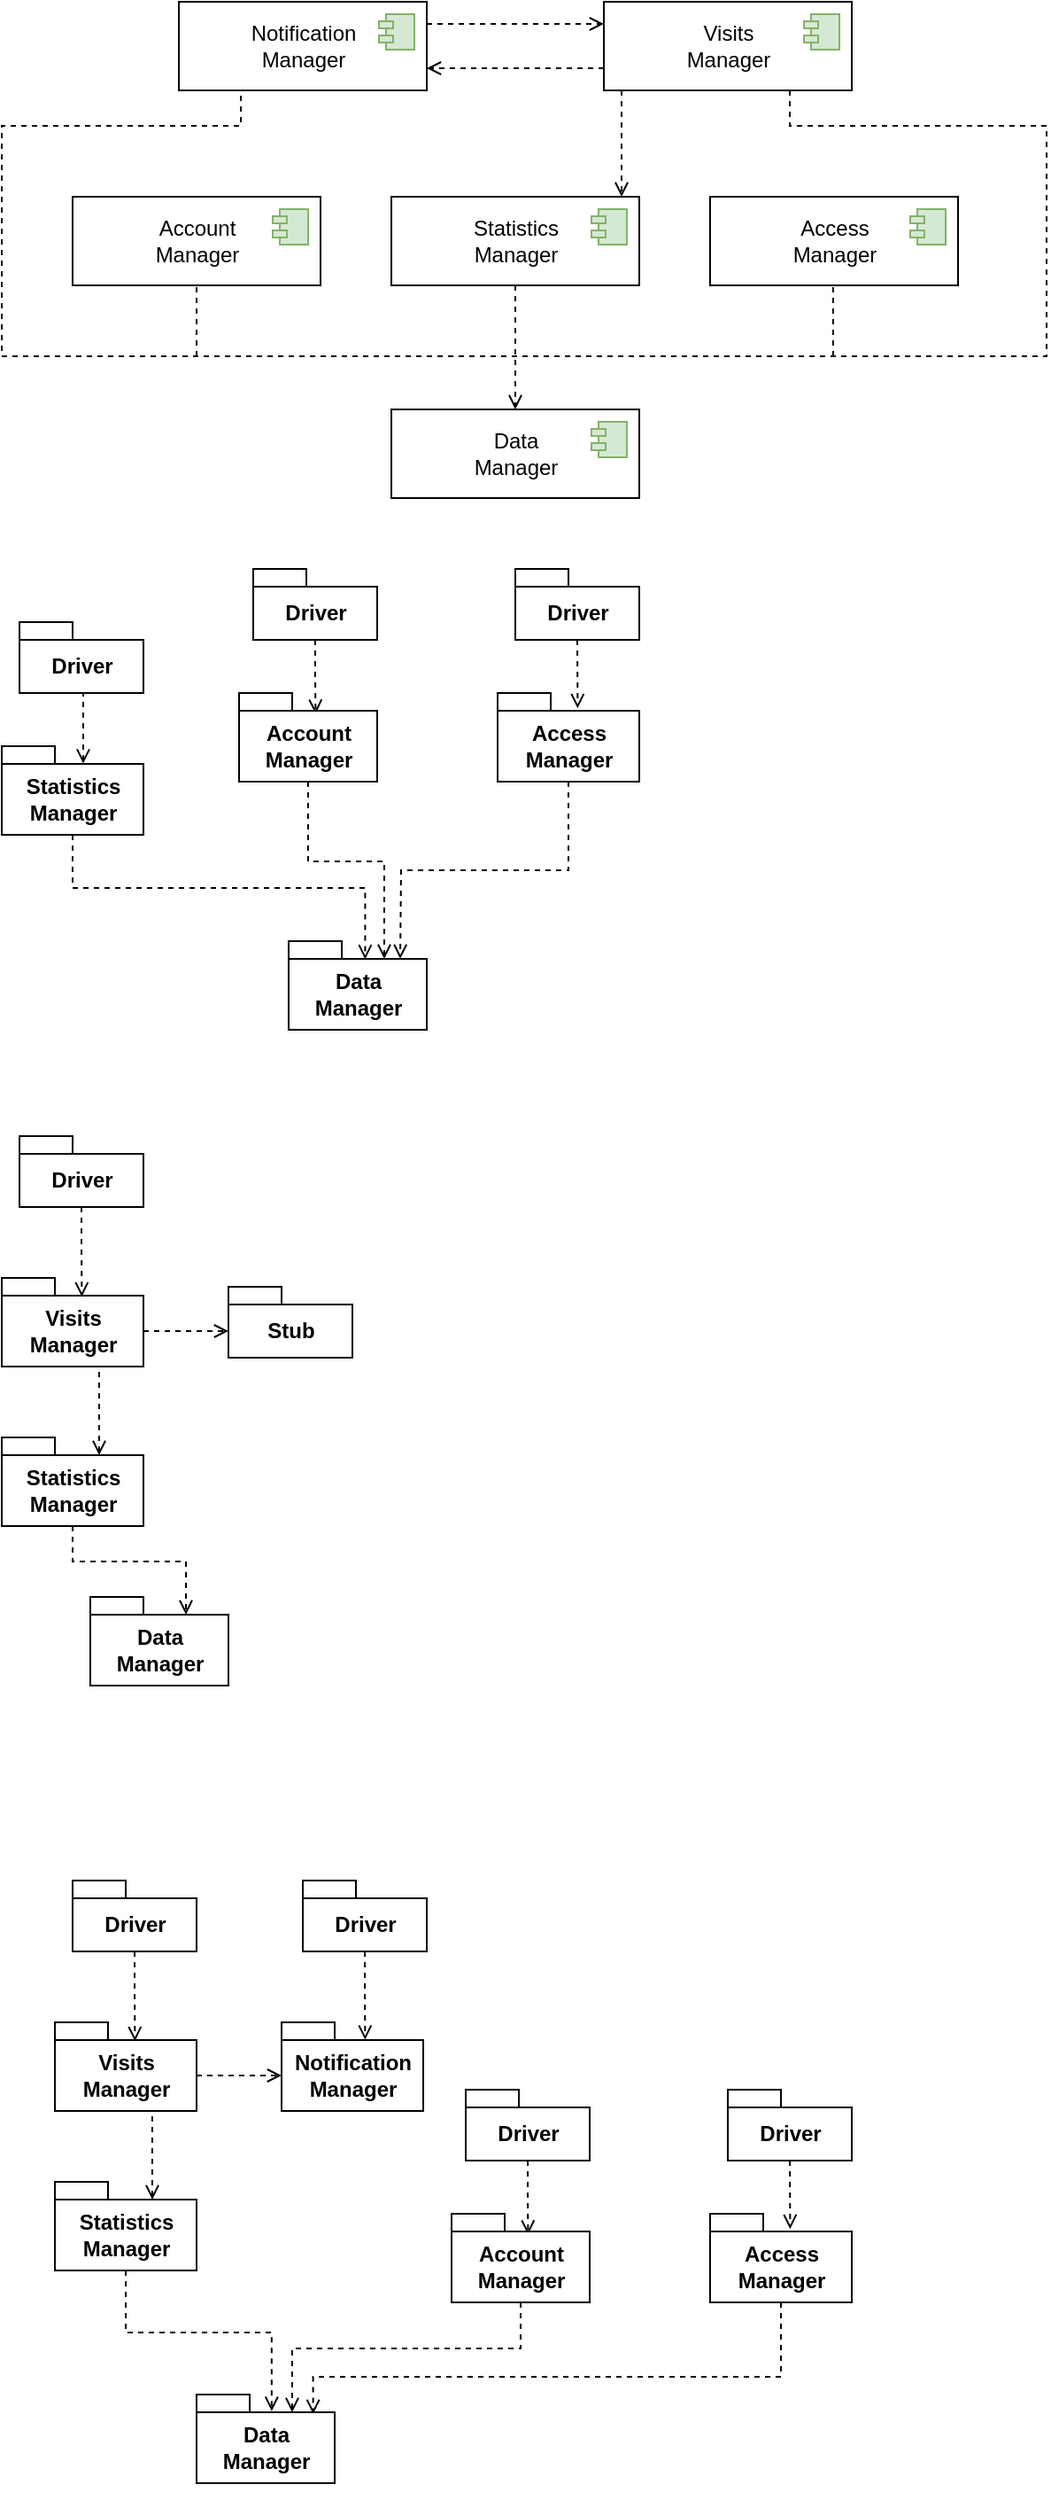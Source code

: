 <mxfile version="13.9.9" type="device"><diagram id="7vhUQ1Nye9KettJWnJM5" name="Pagina-1"><mxGraphModel dx="609" dy="846" grid="1" gridSize="10" guides="1" tooltips="1" connect="1" arrows="1" fold="1" page="1" pageScale="1" pageWidth="583" pageHeight="827" math="0" shadow="0"><root><mxCell id="0"/><mxCell id="1" parent="0"/><mxCell id="QJ47pe87AzxdRXbfIUVE-1" value="Notification&lt;br&gt;Manager" style="html=1;dropTarget=0;" vertex="1" parent="1"><mxGeometry x="180" y="260" width="140" height="50" as="geometry"/></mxCell><mxCell id="QJ47pe87AzxdRXbfIUVE-2" value="" style="shape=module;jettyWidth=8;jettyHeight=4;fillColor=#d5e8d4;strokeColor=#82b366;" vertex="1" parent="QJ47pe87AzxdRXbfIUVE-1"><mxGeometry x="1" width="20" height="20" relative="1" as="geometry"><mxPoint x="-27" y="7" as="offset"/></mxGeometry></mxCell><mxCell id="QJ47pe87AzxdRXbfIUVE-5" value="Data&lt;br&gt;Manager" style="html=1;dropTarget=0;" vertex="1" parent="1"><mxGeometry x="300" y="490" width="140" height="50" as="geometry"/></mxCell><mxCell id="QJ47pe87AzxdRXbfIUVE-6" value="" style="shape=module;jettyWidth=8;jettyHeight=4;fillColor=#d5e8d4;strokeColor=#82b366;" vertex="1" parent="QJ47pe87AzxdRXbfIUVE-5"><mxGeometry x="1" width="20" height="20" relative="1" as="geometry"><mxPoint x="-27" y="7" as="offset"/></mxGeometry></mxCell><mxCell id="QJ47pe87AzxdRXbfIUVE-7" value="Statistics&lt;br&gt;Manager" style="html=1;dropTarget=0;" vertex="1" parent="1"><mxGeometry x="300" y="370" width="140" height="50" as="geometry"/></mxCell><mxCell id="QJ47pe87AzxdRXbfIUVE-8" value="" style="shape=module;jettyWidth=8;jettyHeight=4;fillColor=#d5e8d4;strokeColor=#82b366;" vertex="1" parent="QJ47pe87AzxdRXbfIUVE-7"><mxGeometry x="1" width="20" height="20" relative="1" as="geometry"><mxPoint x="-27" y="7" as="offset"/></mxGeometry></mxCell><mxCell id="QJ47pe87AzxdRXbfIUVE-9" value="Access&lt;br&gt;Manager" style="html=1;dropTarget=0;" vertex="1" parent="1"><mxGeometry x="480" y="370" width="140" height="50" as="geometry"/></mxCell><mxCell id="QJ47pe87AzxdRXbfIUVE-10" value="" style="shape=module;jettyWidth=8;jettyHeight=4;fillColor=#d5e8d4;strokeColor=#82b366;" vertex="1" parent="QJ47pe87AzxdRXbfIUVE-9"><mxGeometry x="1" width="20" height="20" relative="1" as="geometry"><mxPoint x="-27" y="7" as="offset"/></mxGeometry></mxCell><mxCell id="QJ47pe87AzxdRXbfIUVE-11" value="Account&lt;br&gt;Manager" style="html=1;dropTarget=0;" vertex="1" parent="1"><mxGeometry x="120" y="370" width="140" height="50" as="geometry"/></mxCell><mxCell id="QJ47pe87AzxdRXbfIUVE-12" value="" style="shape=module;jettyWidth=8;jettyHeight=4;fillColor=#d5e8d4;strokeColor=#82b366;" vertex="1" parent="QJ47pe87AzxdRXbfIUVE-11"><mxGeometry x="1" width="20" height="20" relative="1" as="geometry"><mxPoint x="-27" y="7" as="offset"/></mxGeometry></mxCell><mxCell id="QJ47pe87AzxdRXbfIUVE-13" value="Visits&lt;br&gt;Manager" style="html=1;dropTarget=0;" vertex="1" parent="1"><mxGeometry x="420" y="260" width="140" height="50" as="geometry"/></mxCell><mxCell id="QJ47pe87AzxdRXbfIUVE-14" value="" style="shape=module;jettyWidth=8;jettyHeight=4;fillColor=#d5e8d4;strokeColor=#82b366;" vertex="1" parent="QJ47pe87AzxdRXbfIUVE-13"><mxGeometry x="1" width="20" height="20" relative="1" as="geometry"><mxPoint x="-27" y="7" as="offset"/></mxGeometry></mxCell><mxCell id="QJ47pe87AzxdRXbfIUVE-16" value="" style="endArrow=open;html=1;endFill=0;dashed=1;entryX=0.5;entryY=0;entryDx=0;entryDy=0;exitX=0.5;exitY=1;exitDx=0;exitDy=0;" edge="1" parent="1" source="QJ47pe87AzxdRXbfIUVE-7" target="QJ47pe87AzxdRXbfIUVE-5"><mxGeometry width="50" height="50" relative="1" as="geometry"><mxPoint x="330" y="430" as="sourcePoint"/><mxPoint x="380" y="380" as="targetPoint"/></mxGeometry></mxCell><mxCell id="QJ47pe87AzxdRXbfIUVE-17" value="" style="endArrow=open;html=1;endFill=0;dashed=1;entryX=0.5;entryY=0;entryDx=0;entryDy=0;exitX=0.5;exitY=1;exitDx=0;exitDy=0;" edge="1" parent="1"><mxGeometry width="50" height="50" relative="1" as="geometry"><mxPoint x="430" y="310" as="sourcePoint"/><mxPoint x="430" y="370" as="targetPoint"/></mxGeometry></mxCell><mxCell id="QJ47pe87AzxdRXbfIUVE-19" value="" style="endArrow=none;dashed=1;html=1;entryX=0.25;entryY=1;entryDx=0;entryDy=0;exitX=0.75;exitY=1;exitDx=0;exitDy=0;rounded=0;" edge="1" parent="1" source="QJ47pe87AzxdRXbfIUVE-13" target="QJ47pe87AzxdRXbfIUVE-1"><mxGeometry width="50" height="50" relative="1" as="geometry"><mxPoint x="270" y="430" as="sourcePoint"/><mxPoint x="320" y="380" as="targetPoint"/><Array as="points"><mxPoint x="525" y="330"/><mxPoint x="670" y="330"/><mxPoint x="670" y="460"/><mxPoint x="370" y="460"/><mxPoint x="80" y="460"/><mxPoint x="80" y="330"/><mxPoint x="215" y="330"/></Array></mxGeometry></mxCell><mxCell id="QJ47pe87AzxdRXbfIUVE-21" value="" style="endArrow=open;html=1;endFill=0;dashed=1;entryX=1;entryY=0.75;entryDx=0;entryDy=0;exitX=0;exitY=0.75;exitDx=0;exitDy=0;" edge="1" parent="1" source="QJ47pe87AzxdRXbfIUVE-13" target="QJ47pe87AzxdRXbfIUVE-1"><mxGeometry width="50" height="50" relative="1" as="geometry"><mxPoint x="380" y="350" as="sourcePoint"/><mxPoint x="380" y="410" as="targetPoint"/></mxGeometry></mxCell><mxCell id="QJ47pe87AzxdRXbfIUVE-22" value="" style="endArrow=open;html=1;endFill=0;dashed=1;entryX=0;entryY=0.25;entryDx=0;entryDy=0;exitX=1;exitY=0.25;exitDx=0;exitDy=0;" edge="1" parent="1" source="QJ47pe87AzxdRXbfIUVE-1" target="QJ47pe87AzxdRXbfIUVE-13"><mxGeometry width="50" height="50" relative="1" as="geometry"><mxPoint x="370" y="220" as="sourcePoint"/><mxPoint x="370" y="280" as="targetPoint"/></mxGeometry></mxCell><mxCell id="QJ47pe87AzxdRXbfIUVE-24" value="" style="endArrow=none;dashed=1;html=1;entryX=0.5;entryY=1;entryDx=0;entryDy=0;" edge="1" parent="1" target="QJ47pe87AzxdRXbfIUVE-11"><mxGeometry width="50" height="50" relative="1" as="geometry"><mxPoint x="190" y="460" as="sourcePoint"/><mxPoint x="320" y="380" as="targetPoint"/></mxGeometry></mxCell><mxCell id="QJ47pe87AzxdRXbfIUVE-25" value="" style="endArrow=none;dashed=1;html=1;entryX=0.5;entryY=1;entryDx=0;entryDy=0;" edge="1" parent="1"><mxGeometry width="50" height="50" relative="1" as="geometry"><mxPoint x="549.5" y="460" as="sourcePoint"/><mxPoint x="549.5" y="420" as="targetPoint"/></mxGeometry></mxCell><mxCell id="QJ47pe87AzxdRXbfIUVE-36" style="edgeStyle=orthogonalEdgeStyle;rounded=0;orthogonalLoop=1;jettySize=auto;html=1;exitX=0.5;exitY=1;exitDx=0;exitDy=0;exitPerimeter=0;entryX=0.575;entryY=0.196;entryDx=0;entryDy=0;entryPerimeter=0;dashed=1;endArrow=open;endFill=0;" edge="1" parent="1" source="QJ47pe87AzxdRXbfIUVE-26" target="QJ47pe87AzxdRXbfIUVE-33"><mxGeometry relative="1" as="geometry"/></mxCell><mxCell id="QJ47pe87AzxdRXbfIUVE-26" value="Driver" style="shape=folder;fontStyle=1;spacingTop=10;tabWidth=30;tabHeight=10;tabPosition=left;html=1;" vertex="1" parent="1"><mxGeometry x="90" y="610" width="70" height="40" as="geometry"/></mxCell><mxCell id="QJ47pe87AzxdRXbfIUVE-37" style="edgeStyle=orthogonalEdgeStyle;rounded=0;orthogonalLoop=1;jettySize=auto;html=1;exitX=0.5;exitY=1;exitDx=0;exitDy=0;exitPerimeter=0;entryX=0.554;entryY=0.236;entryDx=0;entryDy=0;entryPerimeter=0;dashed=1;endArrow=open;endFill=0;" edge="1" parent="1" source="QJ47pe87AzxdRXbfIUVE-27" target="QJ47pe87AzxdRXbfIUVE-30"><mxGeometry relative="1" as="geometry"/></mxCell><mxCell id="QJ47pe87AzxdRXbfIUVE-27" value="Driver" style="shape=folder;fontStyle=1;spacingTop=10;tabWidth=30;tabHeight=10;tabPosition=left;html=1;" vertex="1" parent="1"><mxGeometry x="222" y="580" width="70" height="40" as="geometry"/></mxCell><mxCell id="QJ47pe87AzxdRXbfIUVE-38" style="edgeStyle=orthogonalEdgeStyle;rounded=0;orthogonalLoop=1;jettySize=auto;html=1;exitX=0.5;exitY=1;exitDx=0;exitDy=0;exitPerimeter=0;entryX=0.565;entryY=0.172;entryDx=0;entryDy=0;entryPerimeter=0;dashed=1;endArrow=open;endFill=0;" edge="1" parent="1" source="QJ47pe87AzxdRXbfIUVE-28" target="QJ47pe87AzxdRXbfIUVE-31"><mxGeometry relative="1" as="geometry"/></mxCell><mxCell id="QJ47pe87AzxdRXbfIUVE-28" value="Driver" style="shape=folder;fontStyle=1;spacingTop=10;tabWidth=30;tabHeight=10;tabPosition=left;html=1;" vertex="1" parent="1"><mxGeometry x="370" y="580" width="70" height="40" as="geometry"/></mxCell><mxCell id="QJ47pe87AzxdRXbfIUVE-41" style="edgeStyle=orthogonalEdgeStyle;rounded=0;orthogonalLoop=1;jettySize=auto;html=1;exitX=0.5;exitY=1;exitDx=0;exitDy=0;exitPerimeter=0;entryX=0;entryY=0;entryDx=54;entryDy=10;entryPerimeter=0;dashed=1;endArrow=open;endFill=0;" edge="1" parent="1" source="QJ47pe87AzxdRXbfIUVE-30" target="QJ47pe87AzxdRXbfIUVE-43"><mxGeometry relative="1" as="geometry"><mxPoint x="272.12" y="801" as="targetPoint"/></mxGeometry></mxCell><mxCell id="QJ47pe87AzxdRXbfIUVE-30" value="Account&lt;br&gt;Manager" style="shape=folder;fontStyle=1;spacingTop=10;tabWidth=30;tabHeight=10;tabPosition=left;html=1;" vertex="1" parent="1"><mxGeometry x="214" y="650" width="78" height="50" as="geometry"/></mxCell><mxCell id="QJ47pe87AzxdRXbfIUVE-42" style="edgeStyle=orthogonalEdgeStyle;rounded=0;orthogonalLoop=1;jettySize=auto;html=1;exitX=0.5;exitY=1;exitDx=0;exitDy=0;exitPerimeter=0;entryX=0;entryY=0;entryDx=75;entryDy=10;entryPerimeter=0;dashed=1;endArrow=open;endFill=0;" edge="1" parent="1" source="QJ47pe87AzxdRXbfIUVE-31"><mxGeometry relative="1" as="geometry"><mxPoint x="305" y="800" as="targetPoint"/></mxGeometry></mxCell><mxCell id="QJ47pe87AzxdRXbfIUVE-31" value="Access&lt;br&gt;Manager" style="shape=folder;fontStyle=1;spacingTop=10;tabWidth=30;tabHeight=10;tabPosition=left;html=1;" vertex="1" parent="1"><mxGeometry x="360" y="650" width="80" height="50" as="geometry"/></mxCell><mxCell id="QJ47pe87AzxdRXbfIUVE-40" style="edgeStyle=orthogonalEdgeStyle;rounded=0;orthogonalLoop=1;jettySize=auto;html=1;exitX=0.5;exitY=1;exitDx=0;exitDy=0;exitPerimeter=0;dashed=1;endArrow=open;endFill=0;entryX=0.554;entryY=0.204;entryDx=0;entryDy=0;entryPerimeter=0;" edge="1" parent="1" source="QJ47pe87AzxdRXbfIUVE-33" target="QJ47pe87AzxdRXbfIUVE-43"><mxGeometry relative="1" as="geometry"><mxPoint x="261.32" y="800.2" as="targetPoint"/></mxGeometry></mxCell><mxCell id="QJ47pe87AzxdRXbfIUVE-33" value="Statistics&lt;br&gt;Manager" style="shape=folder;fontStyle=1;spacingTop=10;tabWidth=30;tabHeight=10;tabPosition=left;html=1;" vertex="1" parent="1"><mxGeometry x="80" y="680" width="80" height="50" as="geometry"/></mxCell><mxCell id="QJ47pe87AzxdRXbfIUVE-43" value="Data&lt;br&gt;Manager" style="shape=folder;fontStyle=1;spacingTop=10;tabWidth=30;tabHeight=10;tabPosition=left;html=1;" vertex="1" parent="1"><mxGeometry x="242" y="790" width="78" height="50" as="geometry"/></mxCell><mxCell id="QJ47pe87AzxdRXbfIUVE-46" style="edgeStyle=orthogonalEdgeStyle;rounded=0;orthogonalLoop=1;jettySize=auto;html=1;exitX=0.5;exitY=1;exitDx=0;exitDy=0;exitPerimeter=0;entryX=0.565;entryY=0.212;entryDx=0;entryDy=0;entryPerimeter=0;dashed=1;endArrow=open;endFill=0;" edge="1" parent="1" source="QJ47pe87AzxdRXbfIUVE-44" target="QJ47pe87AzxdRXbfIUVE-45"><mxGeometry relative="1" as="geometry"/></mxCell><mxCell id="QJ47pe87AzxdRXbfIUVE-44" value="Driver" style="shape=folder;fontStyle=1;spacingTop=10;tabWidth=30;tabHeight=10;tabPosition=left;html=1;" vertex="1" parent="1"><mxGeometry x="90" y="900" width="70" height="40" as="geometry"/></mxCell><mxCell id="QJ47pe87AzxdRXbfIUVE-48" style="edgeStyle=orthogonalEdgeStyle;rounded=0;orthogonalLoop=1;jettySize=auto;html=1;exitX=0.5;exitY=1;exitDx=0;exitDy=0;exitPerimeter=0;entryX=0;entryY=0;entryDx=55;entryDy=10;entryPerimeter=0;dashed=1;endArrow=open;endFill=0;" edge="1" parent="1" source="QJ47pe87AzxdRXbfIUVE-45" target="QJ47pe87AzxdRXbfIUVE-47"><mxGeometry relative="1" as="geometry"><Array as="points"><mxPoint x="135" y="1030"/></Array></mxGeometry></mxCell><mxCell id="QJ47pe87AzxdRXbfIUVE-54" style="edgeStyle=orthogonalEdgeStyle;rounded=0;orthogonalLoop=1;jettySize=auto;html=1;exitX=0;exitY=0;exitDx=80;exitDy=30;exitPerimeter=0;entryX=0;entryY=0;entryDx=0;entryDy=25;entryPerimeter=0;dashed=1;endArrow=open;endFill=0;" edge="1" parent="1" source="QJ47pe87AzxdRXbfIUVE-45" target="QJ47pe87AzxdRXbfIUVE-53"><mxGeometry relative="1" as="geometry"/></mxCell><mxCell id="QJ47pe87AzxdRXbfIUVE-45" value="Visits&lt;br&gt;Manager" style="shape=folder;fontStyle=1;spacingTop=10;tabWidth=30;tabHeight=10;tabPosition=left;html=1;" vertex="1" parent="1"><mxGeometry x="80" y="980" width="80" height="50" as="geometry"/></mxCell><mxCell id="QJ47pe87AzxdRXbfIUVE-51" style="edgeStyle=orthogonalEdgeStyle;rounded=0;orthogonalLoop=1;jettySize=auto;html=1;exitX=0.5;exitY=1;exitDx=0;exitDy=0;exitPerimeter=0;entryX=0;entryY=0;entryDx=54;entryDy=10;entryPerimeter=0;dashed=1;endArrow=open;endFill=0;" edge="1" parent="1" source="QJ47pe87AzxdRXbfIUVE-47" target="QJ47pe87AzxdRXbfIUVE-50"><mxGeometry relative="1" as="geometry"/></mxCell><mxCell id="QJ47pe87AzxdRXbfIUVE-47" value="Statistics&lt;br&gt;Manager" style="shape=folder;fontStyle=1;spacingTop=10;tabWidth=30;tabHeight=10;tabPosition=left;html=1;" vertex="1" parent="1"><mxGeometry x="80" y="1070" width="80" height="50" as="geometry"/></mxCell><mxCell id="QJ47pe87AzxdRXbfIUVE-49" style="edgeStyle=orthogonalEdgeStyle;rounded=0;orthogonalLoop=1;jettySize=auto;html=1;exitX=0.5;exitY=1;exitDx=0;exitDy=0;exitPerimeter=0;dashed=1;endArrow=open;endFill=0;" edge="1" parent="1" source="QJ47pe87AzxdRXbfIUVE-43" target="QJ47pe87AzxdRXbfIUVE-43"><mxGeometry relative="1" as="geometry"/></mxCell><mxCell id="QJ47pe87AzxdRXbfIUVE-50" value="Data&lt;br&gt;Manager" style="shape=folder;fontStyle=1;spacingTop=10;tabWidth=30;tabHeight=10;tabPosition=left;html=1;" vertex="1" parent="1"><mxGeometry x="130" y="1160" width="78" height="50" as="geometry"/></mxCell><mxCell id="QJ47pe87AzxdRXbfIUVE-53" value="Stub" style="shape=folder;fontStyle=1;spacingTop=10;tabWidth=30;tabHeight=10;tabPosition=left;html=1;" vertex="1" parent="1"><mxGeometry x="208" y="985" width="70" height="40" as="geometry"/></mxCell><mxCell id="QJ47pe87AzxdRXbfIUVE-55" style="edgeStyle=orthogonalEdgeStyle;rounded=0;orthogonalLoop=1;jettySize=auto;html=1;exitX=0.5;exitY=1;exitDx=0;exitDy=0;exitPerimeter=0;entryX=0.565;entryY=0.212;entryDx=0;entryDy=0;entryPerimeter=0;dashed=1;endArrow=open;endFill=0;" edge="1" source="QJ47pe87AzxdRXbfIUVE-56" target="QJ47pe87AzxdRXbfIUVE-59" parent="1"><mxGeometry relative="1" as="geometry"/></mxCell><mxCell id="QJ47pe87AzxdRXbfIUVE-56" value="Driver" style="shape=folder;fontStyle=1;spacingTop=10;tabWidth=30;tabHeight=10;tabPosition=left;html=1;" vertex="1" parent="1"><mxGeometry x="120" y="1320" width="70" height="40" as="geometry"/></mxCell><mxCell id="QJ47pe87AzxdRXbfIUVE-57" style="edgeStyle=orthogonalEdgeStyle;rounded=0;orthogonalLoop=1;jettySize=auto;html=1;exitX=0.5;exitY=1;exitDx=0;exitDy=0;exitPerimeter=0;entryX=0;entryY=0;entryDx=55;entryDy=10;entryPerimeter=0;dashed=1;endArrow=open;endFill=0;" edge="1" source="QJ47pe87AzxdRXbfIUVE-59" target="QJ47pe87AzxdRXbfIUVE-61" parent="1"><mxGeometry relative="1" as="geometry"><Array as="points"><mxPoint x="165" y="1450"/></Array></mxGeometry></mxCell><mxCell id="QJ47pe87AzxdRXbfIUVE-58" style="edgeStyle=orthogonalEdgeStyle;rounded=0;orthogonalLoop=1;jettySize=auto;html=1;exitX=0;exitY=0;exitDx=80;exitDy=30;exitPerimeter=0;entryX=0;entryY=0;entryDx=0;entryDy=25;entryPerimeter=0;dashed=1;endArrow=open;endFill=0;" edge="1" source="QJ47pe87AzxdRXbfIUVE-59" parent="1"><mxGeometry relative="1" as="geometry"><mxPoint x="238" y="1430" as="targetPoint"/></mxGeometry></mxCell><mxCell id="QJ47pe87AzxdRXbfIUVE-59" value="Visits&lt;br&gt;Manager" style="shape=folder;fontStyle=1;spacingTop=10;tabWidth=30;tabHeight=10;tabPosition=left;html=1;" vertex="1" parent="1"><mxGeometry x="110" y="1400" width="80" height="50" as="geometry"/></mxCell><mxCell id="QJ47pe87AzxdRXbfIUVE-60" style="edgeStyle=orthogonalEdgeStyle;rounded=0;orthogonalLoop=1;jettySize=auto;html=1;exitX=0.5;exitY=1;exitDx=0;exitDy=0;exitPerimeter=0;entryX=0.544;entryY=0.188;entryDx=0;entryDy=0;entryPerimeter=0;dashed=1;endArrow=open;endFill=0;" edge="1" source="QJ47pe87AzxdRXbfIUVE-61" target="QJ47pe87AzxdRXbfIUVE-79" parent="1"><mxGeometry relative="1" as="geometry"><mxPoint x="214" y="1590" as="targetPoint"/></mxGeometry></mxCell><mxCell id="QJ47pe87AzxdRXbfIUVE-61" value="Statistics&lt;br&gt;Manager" style="shape=folder;fontStyle=1;spacingTop=10;tabWidth=30;tabHeight=10;tabPosition=left;html=1;" vertex="1" parent="1"><mxGeometry x="110" y="1490" width="80" height="50" as="geometry"/></mxCell><mxCell id="QJ47pe87AzxdRXbfIUVE-64" value="Notification&lt;br&gt;Manager" style="shape=folder;fontStyle=1;spacingTop=10;tabWidth=30;tabHeight=10;tabPosition=left;html=1;" vertex="1" parent="1"><mxGeometry x="238" y="1400" width="80" height="50" as="geometry"/></mxCell><mxCell id="QJ47pe87AzxdRXbfIUVE-66" style="edgeStyle=orthogonalEdgeStyle;rounded=0;orthogonalLoop=1;jettySize=auto;html=1;exitX=0.5;exitY=1;exitDx=0;exitDy=0;exitPerimeter=0;entryX=0.59;entryY=0.196;entryDx=0;entryDy=0;entryPerimeter=0;dashed=1;endArrow=open;endFill=0;" edge="1" parent="1" source="QJ47pe87AzxdRXbfIUVE-65" target="QJ47pe87AzxdRXbfIUVE-64"><mxGeometry relative="1" as="geometry"/></mxCell><mxCell id="QJ47pe87AzxdRXbfIUVE-65" value="Driver" style="shape=folder;fontStyle=1;spacingTop=10;tabWidth=30;tabHeight=10;tabPosition=left;html=1;" vertex="1" parent="1"><mxGeometry x="250" y="1320" width="70" height="40" as="geometry"/></mxCell><mxCell id="QJ47pe87AzxdRXbfIUVE-69" style="edgeStyle=orthogonalEdgeStyle;rounded=0;orthogonalLoop=1;jettySize=auto;html=1;exitX=0.5;exitY=1;exitDx=0;exitDy=0;exitPerimeter=0;entryX=0.554;entryY=0.236;entryDx=0;entryDy=0;entryPerimeter=0;dashed=1;endArrow=open;endFill=0;" edge="1" source="QJ47pe87AzxdRXbfIUVE-70" target="QJ47pe87AzxdRXbfIUVE-74" parent="1"><mxGeometry relative="1" as="geometry"/></mxCell><mxCell id="QJ47pe87AzxdRXbfIUVE-70" value="Driver" style="shape=folder;fontStyle=1;spacingTop=10;tabWidth=30;tabHeight=10;tabPosition=left;html=1;" vertex="1" parent="1"><mxGeometry x="342" y="1438" width="70" height="40" as="geometry"/></mxCell><mxCell id="QJ47pe87AzxdRXbfIUVE-71" style="edgeStyle=orthogonalEdgeStyle;rounded=0;orthogonalLoop=1;jettySize=auto;html=1;exitX=0.5;exitY=1;exitDx=0;exitDy=0;exitPerimeter=0;entryX=0.565;entryY=0.172;entryDx=0;entryDy=0;entryPerimeter=0;dashed=1;endArrow=open;endFill=0;" edge="1" source="QJ47pe87AzxdRXbfIUVE-72" target="QJ47pe87AzxdRXbfIUVE-76" parent="1"><mxGeometry relative="1" as="geometry"/></mxCell><mxCell id="QJ47pe87AzxdRXbfIUVE-72" value="Driver" style="shape=folder;fontStyle=1;spacingTop=10;tabWidth=30;tabHeight=10;tabPosition=left;html=1;" vertex="1" parent="1"><mxGeometry x="490" y="1438" width="70" height="40" as="geometry"/></mxCell><mxCell id="QJ47pe87AzxdRXbfIUVE-73" style="edgeStyle=orthogonalEdgeStyle;rounded=0;orthogonalLoop=1;jettySize=auto;html=1;exitX=0.5;exitY=1;exitDx=0;exitDy=0;exitPerimeter=0;entryX=0;entryY=0;entryDx=54;entryDy=10;entryPerimeter=0;dashed=1;endArrow=open;endFill=0;" edge="1" source="QJ47pe87AzxdRXbfIUVE-74" target="QJ47pe87AzxdRXbfIUVE-79" parent="1"><mxGeometry relative="1" as="geometry"><mxPoint x="392.12" y="1659" as="targetPoint"/></mxGeometry></mxCell><mxCell id="QJ47pe87AzxdRXbfIUVE-74" value="Account&lt;br&gt;Manager" style="shape=folder;fontStyle=1;spacingTop=10;tabWidth=30;tabHeight=10;tabPosition=left;html=1;" vertex="1" parent="1"><mxGeometry x="334" y="1508" width="78" height="50" as="geometry"/></mxCell><mxCell id="QJ47pe87AzxdRXbfIUVE-75" style="edgeStyle=orthogonalEdgeStyle;rounded=0;orthogonalLoop=1;jettySize=auto;html=1;exitX=0.5;exitY=1;exitDx=0;exitDy=0;exitPerimeter=0;entryX=0.844;entryY=0.22;entryDx=0;entryDy=0;entryPerimeter=0;dashed=1;endArrow=open;endFill=0;" edge="1" source="QJ47pe87AzxdRXbfIUVE-76" parent="1" target="QJ47pe87AzxdRXbfIUVE-79"><mxGeometry relative="1" as="geometry"><mxPoint x="425" y="1658" as="targetPoint"/><Array as="points"><mxPoint x="520" y="1600"/><mxPoint x="256" y="1600"/></Array></mxGeometry></mxCell><mxCell id="QJ47pe87AzxdRXbfIUVE-76" value="Access&lt;br&gt;Manager" style="shape=folder;fontStyle=1;spacingTop=10;tabWidth=30;tabHeight=10;tabPosition=left;html=1;" vertex="1" parent="1"><mxGeometry x="480" y="1508" width="80" height="50" as="geometry"/></mxCell><mxCell id="QJ47pe87AzxdRXbfIUVE-79" value="Data&lt;br&gt;Manager" style="shape=folder;fontStyle=1;spacingTop=10;tabWidth=30;tabHeight=10;tabPosition=left;html=1;" vertex="1" parent="1"><mxGeometry x="190" y="1610" width="78" height="50" as="geometry"/></mxCell><mxCell id="QJ47pe87AzxdRXbfIUVE-80" style="edgeStyle=orthogonalEdgeStyle;rounded=0;orthogonalLoop=1;jettySize=auto;html=1;exitX=0.5;exitY=1;exitDx=0;exitDy=0;exitPerimeter=0;dashed=1;endArrow=open;endFill=0;" edge="1" source="QJ47pe87AzxdRXbfIUVE-79" target="QJ47pe87AzxdRXbfIUVE-79" parent="1"><mxGeometry relative="1" as="geometry"/></mxCell></root></mxGraphModel></diagram></mxfile>
